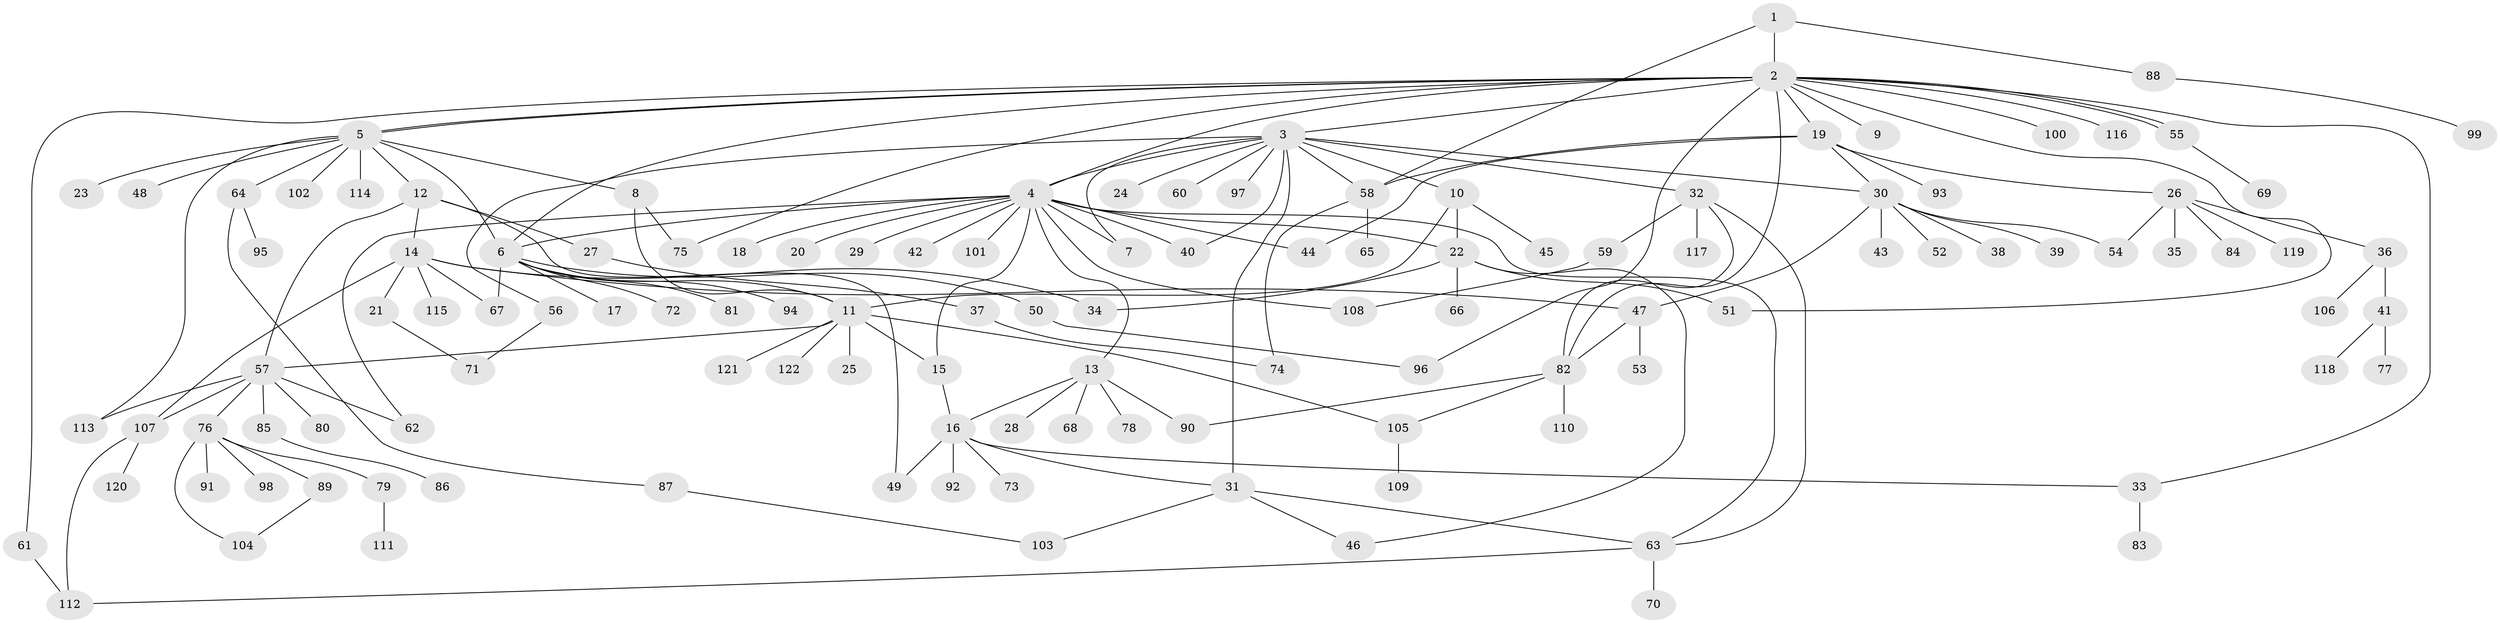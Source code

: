 // coarse degree distribution, {1: 0.8360655737704918, 2: 0.04918032786885246, 5: 0.01639344262295082, 8: 0.01639344262295082, 15: 0.03278688524590164, 3: 0.01639344262295082, 21: 0.01639344262295082, 6: 0.01639344262295082}
// Generated by graph-tools (version 1.1) at 2025/51/03/04/25 21:51:45]
// undirected, 122 vertices, 165 edges
graph export_dot {
graph [start="1"]
  node [color=gray90,style=filled];
  1;
  2;
  3;
  4;
  5;
  6;
  7;
  8;
  9;
  10;
  11;
  12;
  13;
  14;
  15;
  16;
  17;
  18;
  19;
  20;
  21;
  22;
  23;
  24;
  25;
  26;
  27;
  28;
  29;
  30;
  31;
  32;
  33;
  34;
  35;
  36;
  37;
  38;
  39;
  40;
  41;
  42;
  43;
  44;
  45;
  46;
  47;
  48;
  49;
  50;
  51;
  52;
  53;
  54;
  55;
  56;
  57;
  58;
  59;
  60;
  61;
  62;
  63;
  64;
  65;
  66;
  67;
  68;
  69;
  70;
  71;
  72;
  73;
  74;
  75;
  76;
  77;
  78;
  79;
  80;
  81;
  82;
  83;
  84;
  85;
  86;
  87;
  88;
  89;
  90;
  91;
  92;
  93;
  94;
  95;
  96;
  97;
  98;
  99;
  100;
  101;
  102;
  103;
  104;
  105;
  106;
  107;
  108;
  109;
  110;
  111;
  112;
  113;
  114;
  115;
  116;
  117;
  118;
  119;
  120;
  121;
  122;
  1 -- 2;
  1 -- 58;
  1 -- 88;
  2 -- 3;
  2 -- 4;
  2 -- 5;
  2 -- 5;
  2 -- 6;
  2 -- 9;
  2 -- 19;
  2 -- 33;
  2 -- 51;
  2 -- 55;
  2 -- 55;
  2 -- 61;
  2 -- 75;
  2 -- 82;
  2 -- 96;
  2 -- 100;
  2 -- 116;
  3 -- 4;
  3 -- 7;
  3 -- 10;
  3 -- 24;
  3 -- 30;
  3 -- 31;
  3 -- 32;
  3 -- 40;
  3 -- 56;
  3 -- 58;
  3 -- 60;
  3 -- 97;
  4 -- 6;
  4 -- 7;
  4 -- 13;
  4 -- 15;
  4 -- 18;
  4 -- 20;
  4 -- 22;
  4 -- 29;
  4 -- 40;
  4 -- 42;
  4 -- 44;
  4 -- 62;
  4 -- 63;
  4 -- 101;
  4 -- 108;
  5 -- 6;
  5 -- 8;
  5 -- 12;
  5 -- 23;
  5 -- 48;
  5 -- 64;
  5 -- 102;
  5 -- 113;
  5 -- 114;
  6 -- 11;
  6 -- 17;
  6 -- 50;
  6 -- 67;
  6 -- 72;
  6 -- 81;
  6 -- 94;
  8 -- 11;
  8 -- 75;
  10 -- 11;
  10 -- 22;
  10 -- 45;
  11 -- 15;
  11 -- 25;
  11 -- 57;
  11 -- 105;
  11 -- 121;
  11 -- 122;
  12 -- 14;
  12 -- 27;
  12 -- 49;
  12 -- 57;
  13 -- 16;
  13 -- 28;
  13 -- 68;
  13 -- 78;
  13 -- 90;
  14 -- 21;
  14 -- 34;
  14 -- 47;
  14 -- 67;
  14 -- 107;
  14 -- 115;
  15 -- 16;
  16 -- 31;
  16 -- 33;
  16 -- 49;
  16 -- 73;
  16 -- 92;
  19 -- 26;
  19 -- 30;
  19 -- 44;
  19 -- 58;
  19 -- 93;
  21 -- 71;
  22 -- 34;
  22 -- 46;
  22 -- 51;
  22 -- 66;
  26 -- 35;
  26 -- 36;
  26 -- 54;
  26 -- 84;
  26 -- 119;
  27 -- 37;
  30 -- 38;
  30 -- 39;
  30 -- 43;
  30 -- 47;
  30 -- 52;
  30 -- 54;
  31 -- 46;
  31 -- 63;
  31 -- 103;
  32 -- 59;
  32 -- 63;
  32 -- 82;
  32 -- 117;
  33 -- 83;
  36 -- 41;
  36 -- 106;
  37 -- 74;
  41 -- 77;
  41 -- 118;
  47 -- 53;
  47 -- 82;
  50 -- 96;
  55 -- 69;
  56 -- 71;
  57 -- 62;
  57 -- 76;
  57 -- 80;
  57 -- 85;
  57 -- 107;
  57 -- 113;
  58 -- 65;
  58 -- 74;
  59 -- 108;
  61 -- 112;
  63 -- 70;
  63 -- 112;
  64 -- 87;
  64 -- 95;
  76 -- 79;
  76 -- 89;
  76 -- 91;
  76 -- 98;
  76 -- 104;
  79 -- 111;
  82 -- 90;
  82 -- 105;
  82 -- 110;
  85 -- 86;
  87 -- 103;
  88 -- 99;
  89 -- 104;
  105 -- 109;
  107 -- 112;
  107 -- 120;
}
